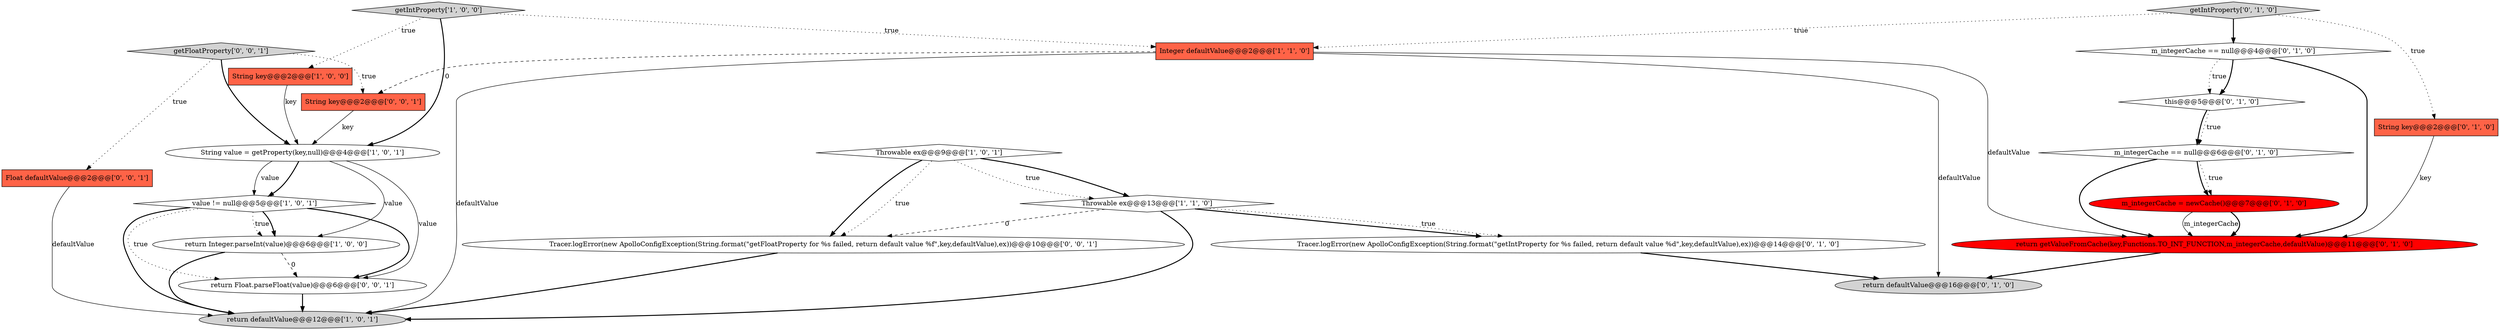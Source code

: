 digraph {
9 [style = filled, label = "Tracer.logError(new ApolloConfigException(String.format(\"getIntProperty for %s failed, return default value %d\",key,defaultValue),ex))@@@14@@@['0', '1', '0']", fillcolor = white, shape = ellipse image = "AAA0AAABBB2BBB"];
19 [style = filled, label = "getFloatProperty['0', '0', '1']", fillcolor = lightgray, shape = diamond image = "AAA0AAABBB3BBB"];
2 [style = filled, label = "Throwable ex@@@13@@@['1', '1', '0']", fillcolor = white, shape = diamond image = "AAA0AAABBB1BBB"];
22 [style = filled, label = "Tracer.logError(new ApolloConfigException(String.format(\"getFloatProperty for %s failed, return default value %f\",key,defaultValue),ex))@@@10@@@['0', '0', '1']", fillcolor = white, shape = ellipse image = "AAA0AAABBB3BBB"];
1 [style = filled, label = "Integer defaultValue@@@2@@@['1', '1', '0']", fillcolor = tomato, shape = box image = "AAA0AAABBB1BBB"];
13 [style = filled, label = "m_integerCache == null@@@6@@@['0', '1', '0']", fillcolor = white, shape = diamond image = "AAA0AAABBB2BBB"];
11 [style = filled, label = "return defaultValue@@@16@@@['0', '1', '0']", fillcolor = lightgray, shape = ellipse image = "AAA0AAABBB2BBB"];
4 [style = filled, label = "Throwable ex@@@9@@@['1', '0', '1']", fillcolor = white, shape = diamond image = "AAA0AAABBB1BBB"];
21 [style = filled, label = "String key@@@2@@@['0', '0', '1']", fillcolor = tomato, shape = box image = "AAA0AAABBB3BBB"];
14 [style = filled, label = "String key@@@2@@@['0', '1', '0']", fillcolor = tomato, shape = box image = "AAA0AAABBB2BBB"];
18 [style = filled, label = "Float defaultValue@@@2@@@['0', '0', '1']", fillcolor = tomato, shape = box image = "AAA0AAABBB3BBB"];
6 [style = filled, label = "value != null@@@5@@@['1', '0', '1']", fillcolor = white, shape = diamond image = "AAA0AAABBB1BBB"];
3 [style = filled, label = "String value = getProperty(key,null)@@@4@@@['1', '0', '1']", fillcolor = white, shape = ellipse image = "AAA0AAABBB1BBB"];
10 [style = filled, label = "getIntProperty['0', '1', '0']", fillcolor = lightgray, shape = diamond image = "AAA0AAABBB2BBB"];
17 [style = filled, label = "this@@@5@@@['0', '1', '0']", fillcolor = white, shape = diamond image = "AAA0AAABBB2BBB"];
20 [style = filled, label = "return Float.parseFloat(value)@@@6@@@['0', '0', '1']", fillcolor = white, shape = ellipse image = "AAA0AAABBB3BBB"];
16 [style = filled, label = "m_integerCache == null@@@4@@@['0', '1', '0']", fillcolor = white, shape = diamond image = "AAA0AAABBB2BBB"];
8 [style = filled, label = "return defaultValue@@@12@@@['1', '0', '1']", fillcolor = lightgray, shape = ellipse image = "AAA0AAABBB1BBB"];
7 [style = filled, label = "return Integer.parseInt(value)@@@6@@@['1', '0', '0']", fillcolor = white, shape = ellipse image = "AAA0AAABBB1BBB"];
5 [style = filled, label = "getIntProperty['1', '0', '0']", fillcolor = lightgray, shape = diamond image = "AAA0AAABBB1BBB"];
15 [style = filled, label = "m_integerCache = newCache()@@@7@@@['0', '1', '0']", fillcolor = red, shape = ellipse image = "AAA1AAABBB2BBB"];
12 [style = filled, label = "return getValueFromCache(key,Functions.TO_INT_FUNCTION,m_integerCache,defaultValue)@@@11@@@['0', '1', '0']", fillcolor = red, shape = ellipse image = "AAA1AAABBB2BBB"];
0 [style = filled, label = "String key@@@2@@@['1', '0', '0']", fillcolor = tomato, shape = box image = "AAA0AAABBB1BBB"];
21->3 [style = solid, label="key"];
5->3 [style = bold, label=""];
1->11 [style = solid, label="defaultValue"];
9->11 [style = bold, label=""];
0->3 [style = solid, label="key"];
3->7 [style = solid, label="value"];
3->20 [style = solid, label="value"];
5->1 [style = dotted, label="true"];
16->17 [style = dotted, label="true"];
12->11 [style = bold, label=""];
19->18 [style = dotted, label="true"];
7->20 [style = dashed, label="0"];
3->6 [style = bold, label=""];
1->21 [style = dashed, label="0"];
19->21 [style = dotted, label="true"];
4->2 [style = bold, label=""];
16->17 [style = bold, label=""];
2->9 [style = bold, label=""];
5->0 [style = dotted, label="true"];
7->8 [style = bold, label=""];
4->2 [style = dotted, label="true"];
6->20 [style = dotted, label="true"];
10->14 [style = dotted, label="true"];
22->8 [style = bold, label=""];
6->20 [style = bold, label=""];
1->12 [style = solid, label="defaultValue"];
20->8 [style = bold, label=""];
18->8 [style = solid, label="defaultValue"];
13->12 [style = bold, label=""];
2->9 [style = dotted, label="true"];
10->16 [style = bold, label=""];
3->6 [style = solid, label="value"];
4->22 [style = dotted, label="true"];
6->8 [style = bold, label=""];
15->12 [style = solid, label="m_integerCache"];
1->8 [style = solid, label="defaultValue"];
6->7 [style = dotted, label="true"];
13->15 [style = dotted, label="true"];
17->13 [style = bold, label=""];
15->12 [style = bold, label=""];
13->15 [style = bold, label=""];
10->1 [style = dotted, label="true"];
6->7 [style = bold, label=""];
17->13 [style = dotted, label="true"];
2->22 [style = dashed, label="0"];
16->12 [style = bold, label=""];
14->12 [style = solid, label="key"];
4->22 [style = bold, label=""];
19->3 [style = bold, label=""];
2->8 [style = bold, label=""];
}

